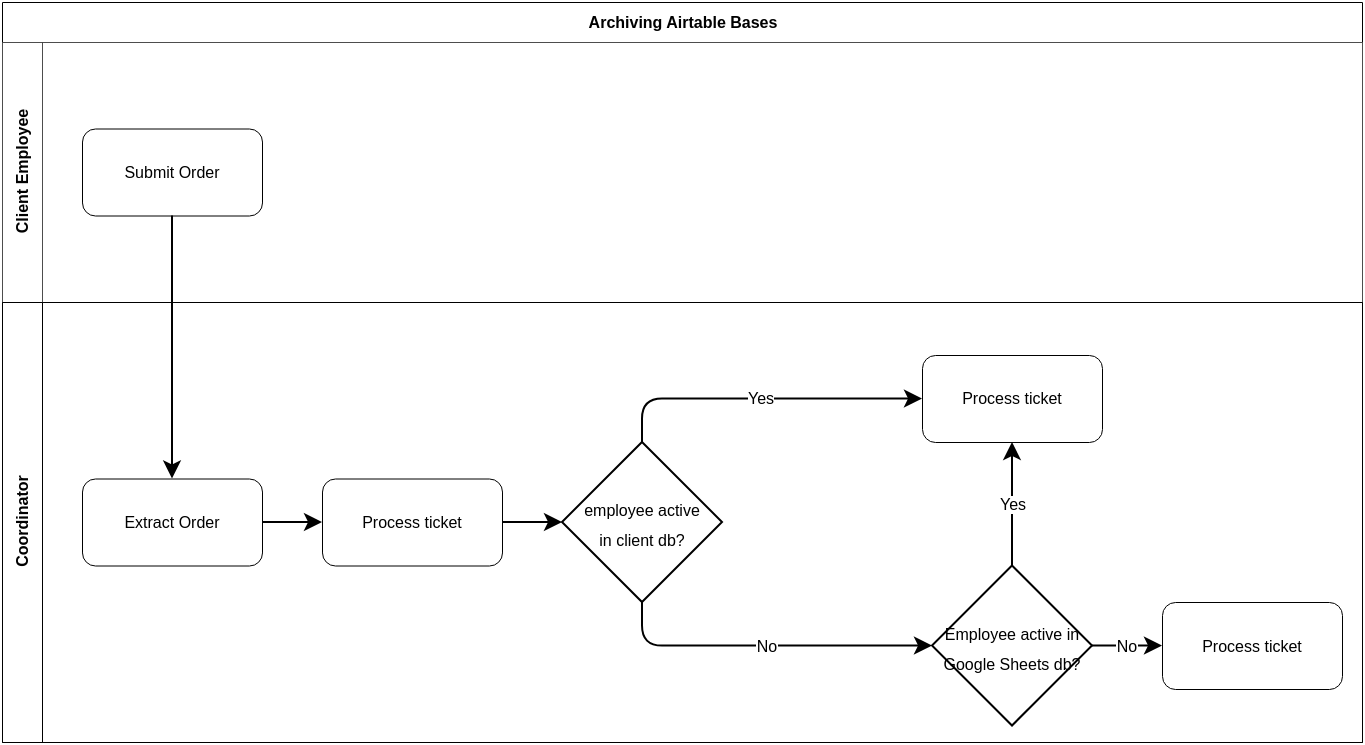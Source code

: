 <mxfile>
    <diagram id="zY_sg8dbrg5Q2IV6AZ3K" name="Page-1">
        <mxGraphModel dx="665" dy="452" grid="1" gridSize="10" guides="1" tooltips="1" connect="1" arrows="1" fold="1" page="0" pageScale="1" pageWidth="850" pageHeight="1100" math="0" shadow="0">
            <root>
                <mxCell id="0"/>
                <mxCell id="1" parent="0"/>
                <mxCell id="40" value="Archiving Airtable Bases" style="swimlane;html=1;childLayout=stackLayout;horizontal=1;startSize=20;horizontalStack=0;rounded=0;shadow=0;labelBackgroundColor=none;strokeWidth=0.5;fontFamily=Helvetica;fontSize=8;align=center;strokeColor=default;fillColor=none;" vertex="1" parent="1">
                    <mxGeometry x="40" y="40" width="680" height="370" as="geometry">
                        <mxRectangle x="180" y="70" width="60" height="20" as="alternateBounds"/>
                    </mxGeometry>
                </mxCell>
                <mxCell id="41" value="Client Employee" style="swimlane;html=1;startSize=20;horizontal=0;strokeWidth=0.5;fillColor=none;strokeColor=#4D4D4D;fontFamily=Helvetica;fontSize=8;" vertex="1" parent="40">
                    <mxGeometry y="20" width="680" height="130" as="geometry"/>
                </mxCell>
                <mxCell id="45" value="Submit Order" style="rounded=1;whiteSpace=wrap;html=1;shadow=0;labelBackgroundColor=none;strokeWidth=0.5;fontFamily=Helvetica;fontSize=8;align=center;" vertex="1" parent="41">
                    <mxGeometry x="40" y="43.25" width="90" height="43.5" as="geometry"/>
                </mxCell>
                <mxCell id="55" style="edgeStyle=none;html=1;entryX=0.5;entryY=0;entryDx=0;entryDy=0;" edge="1" parent="40" source="45" target="54">
                    <mxGeometry relative="1" as="geometry"/>
                </mxCell>
                <mxCell id="49" value="Coordinator" style="swimlane;html=1;startSize=20;horizontal=0;strokeWidth=0.5;fillColor=none;fontFamily=Helvetica;fontSize=8;" vertex="1" parent="40">
                    <mxGeometry y="150" width="680" height="220" as="geometry">
                        <mxRectangle y="170" width="680" height="30" as="alternateBounds"/>
                    </mxGeometry>
                </mxCell>
                <mxCell id="57" value="" style="edgeStyle=none;html=1;" edge="1" parent="49" source="54" target="56">
                    <mxGeometry relative="1" as="geometry"/>
                </mxCell>
                <mxCell id="54" value="Extract Order" style="rounded=1;whiteSpace=wrap;html=1;shadow=0;labelBackgroundColor=none;strokeWidth=0.5;fontFamily=Helvetica;fontSize=8;align=center;" vertex="1" parent="49">
                    <mxGeometry x="40" y="88.25" width="90" height="43.5" as="geometry"/>
                </mxCell>
                <mxCell id="59" value="" style="edgeStyle=none;html=1;" edge="1" parent="49" source="56">
                    <mxGeometry relative="1" as="geometry">
                        <mxPoint x="280" y="110.0" as="targetPoint"/>
                    </mxGeometry>
                </mxCell>
                <mxCell id="56" value="Process ticket" style="rounded=1;whiteSpace=wrap;html=1;shadow=0;labelBackgroundColor=none;strokeWidth=0.5;fontFamily=Helvetica;fontSize=8;align=center;" vertex="1" parent="49">
                    <mxGeometry x="160" y="88.25" width="90" height="43.5" as="geometry"/>
                </mxCell>
                <mxCell id="61" value="&lt;span style=&quot;font-size: 8px;&quot;&gt;employee active &lt;br&gt;in client db?&lt;/span&gt;" style="rhombus;whiteSpace=wrap;html=1;" vertex="1" parent="49">
                    <mxGeometry x="280" y="70" width="80" height="80" as="geometry"/>
                </mxCell>
                <mxCell id="64" value="Process ticket" style="rounded=1;whiteSpace=wrap;html=1;shadow=0;labelBackgroundColor=none;strokeWidth=0.5;fontFamily=Helvetica;fontSize=8;align=center;" vertex="1" parent="49">
                    <mxGeometry x="460" y="26.5" width="90" height="43.5" as="geometry"/>
                </mxCell>
                <mxCell id="67" value="Yes" style="edgeStyle=orthogonalEdgeStyle;html=1;fontSize=8;entryX=0;entryY=0.5;entryDx=0;entryDy=0;exitX=0.5;exitY=0;exitDx=0;exitDy=0;" edge="1" parent="49" source="61" target="64">
                    <mxGeometry relative="1" as="geometry">
                        <mxPoint x="320" y="30" as="targetPoint"/>
                    </mxGeometry>
                </mxCell>
                <mxCell id="68" value="No" style="edgeStyle=orthogonalEdgeStyle;html=1;exitX=0.5;exitY=1;exitDx=0;exitDy=0;fontSize=8;entryX=0;entryY=0.5;entryDx=0;entryDy=0;" edge="1" parent="49" source="61" target="70">
                    <mxGeometry relative="1" as="geometry">
                        <mxPoint x="390" y="171.75" as="targetPoint"/>
                    </mxGeometry>
                </mxCell>
                <mxCell id="82" value="No" style="edgeStyle=orthogonalEdgeStyle;html=1;fontSize=8;" edge="1" parent="49" source="70" target="81">
                    <mxGeometry relative="1" as="geometry"/>
                </mxCell>
                <mxCell id="84" value="Yes" style="edgeStyle=orthogonalEdgeStyle;html=1;entryX=0.5;entryY=1;entryDx=0;entryDy=0;fontSize=8;" edge="1" parent="49" source="70" target="64">
                    <mxGeometry relative="1" as="geometry"/>
                </mxCell>
                <mxCell id="70" value="&lt;span style=&quot;font-size: 8px;&quot;&gt;Employee active in Google Sheets db?&lt;/span&gt;" style="rhombus;whiteSpace=wrap;html=1;" vertex="1" parent="49">
                    <mxGeometry x="465" y="131.75" width="80" height="80" as="geometry"/>
                </mxCell>
                <mxCell id="81" value="Process ticket" style="rounded=1;whiteSpace=wrap;html=1;shadow=0;labelBackgroundColor=none;strokeWidth=0.5;fontFamily=Helvetica;fontSize=8;align=center;" vertex="1" parent="49">
                    <mxGeometry x="580" y="150" width="90" height="43.5" as="geometry"/>
                </mxCell>
            </root>
        </mxGraphModel>
    </diagram>
</mxfile>